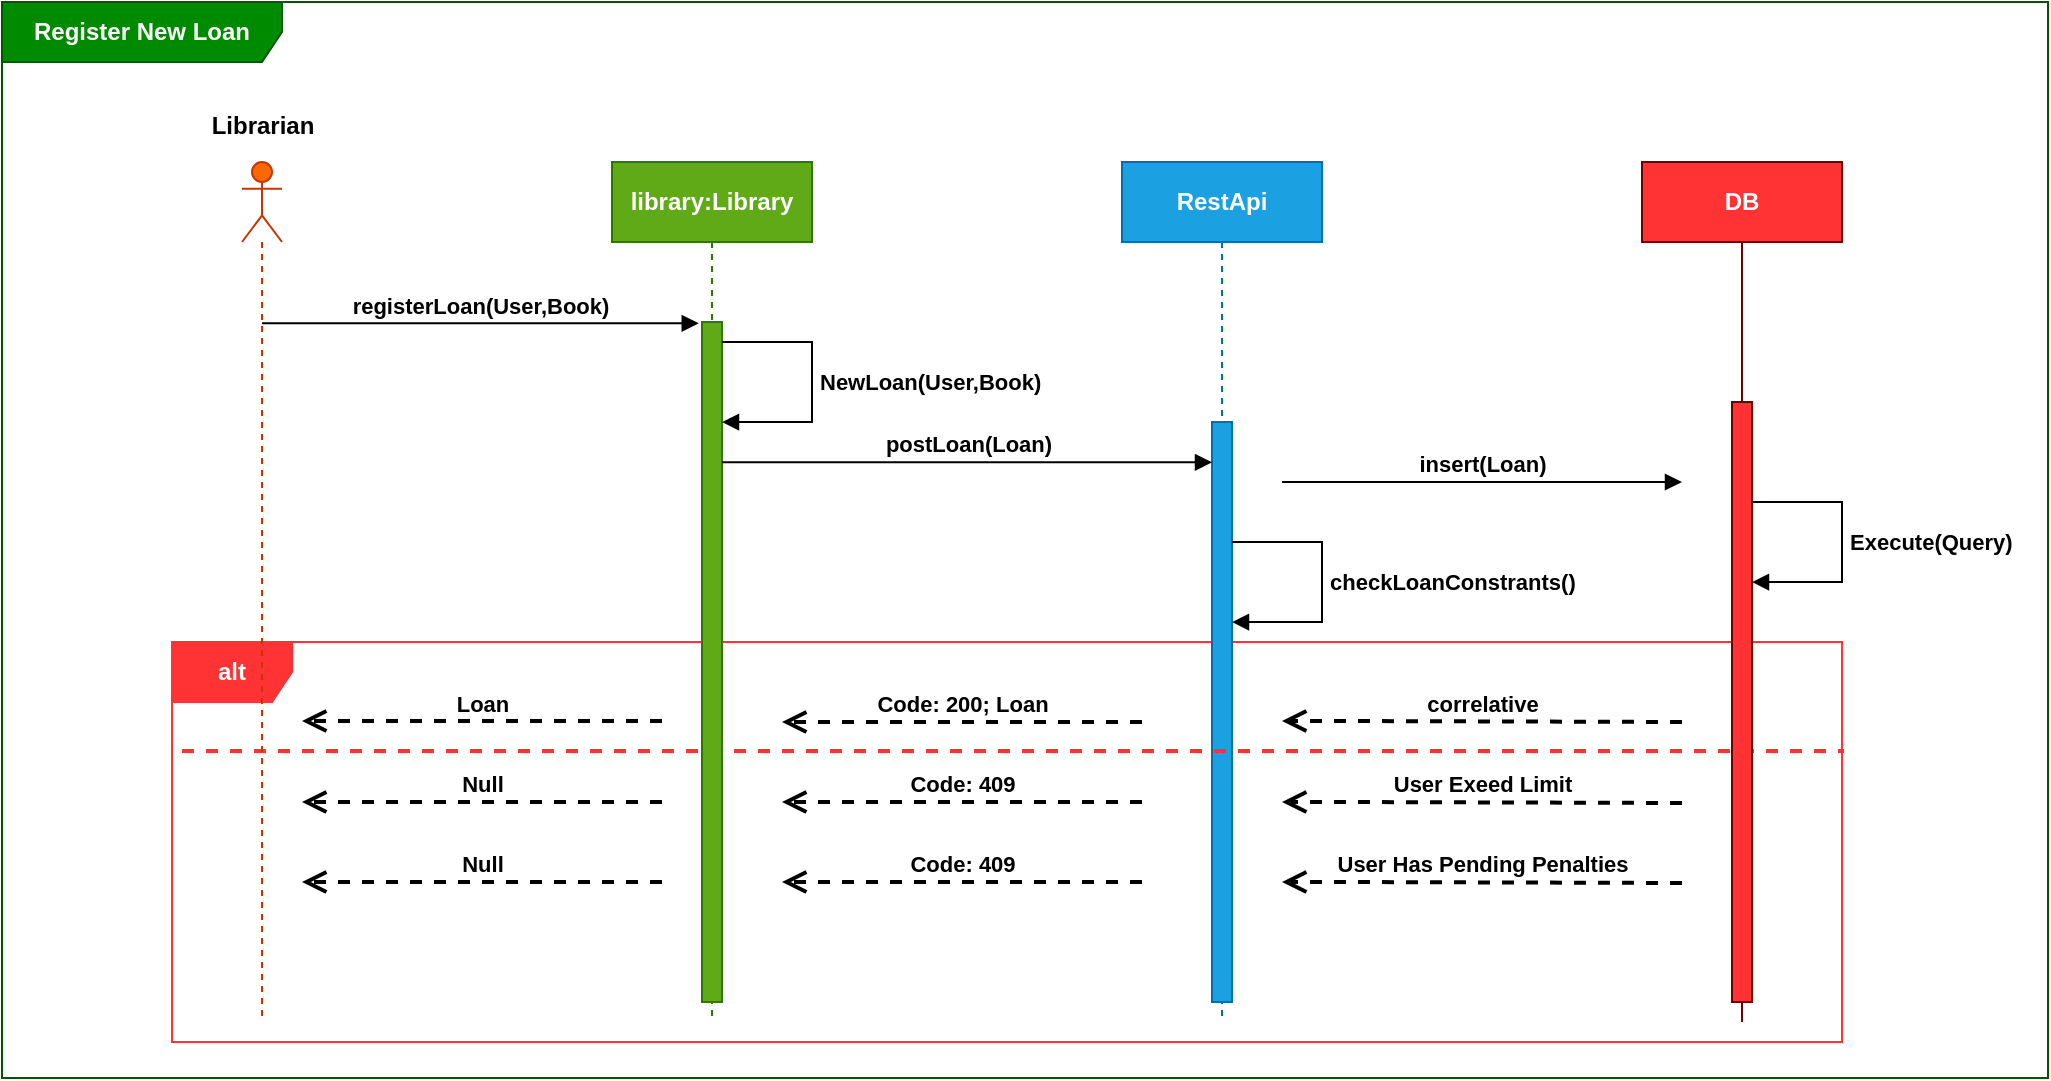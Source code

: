 <mxfile>
    <diagram id="8e1mUy6_R3QayLHpGOx4" name="Page-1">
        <mxGraphModel dx="1547" dy="750" grid="0" gridSize="10" guides="1" tooltips="1" connect="1" arrows="1" fold="1" page="0" pageScale="1" pageWidth="850" pageHeight="1100" background="#FFFFFF" math="0" shadow="0">
            <root>
                <mxCell id="0"/>
                <mxCell id="1" parent="0"/>
                <mxCell id="26" value="&lt;b&gt;&lt;font color=&quot;#ffffff&quot;&gt;Register New Loan&lt;/font&gt;&lt;/b&gt;" style="shape=umlFrame;whiteSpace=wrap;html=1;width=140;height=30;fillColor=#008a00;strokeColor=#005700;fontColor=#ffffff;" parent="1" vertex="1">
                    <mxGeometry x="-40" y="80" width="1023" height="538" as="geometry"/>
                </mxCell>
                <mxCell id="30" value="&lt;b&gt;alt&lt;/b&gt;" style="shape=umlFrame;whiteSpace=wrap;html=1;fontColor=#ffffff;fillColor=#FF3333;strokeColor=#FF3333;" parent="1" vertex="1">
                    <mxGeometry x="45" y="400" width="835" height="200" as="geometry"/>
                </mxCell>
                <mxCell id="2" value="&lt;b&gt;RestApi&lt;/b&gt;" style="shape=umlLifeline;perimeter=lifelinePerimeter;whiteSpace=wrap;html=1;container=1;collapsible=0;recursiveResize=0;outlineConnect=0;fillColor=#1ba1e2;fontColor=#ffffff;strokeColor=#006EAF;" parent="1" vertex="1">
                    <mxGeometry x="520" y="160" width="100" height="430" as="geometry"/>
                </mxCell>
                <mxCell id="18" value="" style="html=1;points=[];perimeter=orthogonalPerimeter;fillColor=#1ba1e2;fontColor=#ffffff;strokeColor=#006EAF;" parent="2" vertex="1">
                    <mxGeometry x="45" y="130" width="10" height="290" as="geometry"/>
                </mxCell>
                <mxCell id="46" value="&lt;span style=&quot;background-color: rgb(255 , 255 , 255)&quot;&gt;&lt;font color=&quot;#000000&quot;&gt;&lt;b&gt;checkLoanConstrants()&lt;br&gt;&lt;/b&gt;&lt;/font&gt;&lt;/span&gt;" style="edgeStyle=orthogonalEdgeStyle;html=1;align=left;spacingLeft=2;endArrow=block;rounded=0;strokeColor=#000000;" edge="1" parent="2">
                    <mxGeometry relative="1" as="geometry">
                        <mxPoint x="55" y="190.02" as="sourcePoint"/>
                        <Array as="points">
                            <mxPoint x="100" y="190.02"/>
                            <mxPoint x="100" y="230.02"/>
                        </Array>
                        <mxPoint x="55" y="230.02" as="targetPoint"/>
                    </mxGeometry>
                </mxCell>
                <mxCell id="31" value="" style="endArrow=none;dashed=1;html=1;strokeWidth=2;labelBackgroundColor=#FFFFFF;fontColor=#FFFFFF;fillColor=#e51400;strokeColor=#FF3333;" parent="2" edge="1">
                    <mxGeometry width="50" height="50" relative="1" as="geometry">
                        <mxPoint x="-470" y="294.5" as="sourcePoint"/>
                        <mxPoint x="361" y="294.5" as="targetPoint"/>
                    </mxGeometry>
                </mxCell>
                <mxCell id="3" value="&lt;b&gt;DB&lt;/b&gt;" style="shape=umlLifeline;perimeter=lifelinePerimeter;whiteSpace=wrap;html=1;container=1;collapsible=0;recursiveResize=0;outlineConnect=0;lifelineDashed=0;fillColor=#FF3333;fontColor=#ffffff;strokeColor=#6F0000;" parent="1" vertex="1">
                    <mxGeometry x="780" y="160" width="100" height="430" as="geometry"/>
                </mxCell>
                <mxCell id="21" value="" style="html=1;points=[];perimeter=orthogonalPerimeter;fillColor=#FF3333;fontColor=#ffffff;strokeColor=#6F0000;" parent="3" vertex="1">
                    <mxGeometry x="45" y="120" width="10" height="300" as="geometry"/>
                </mxCell>
                <mxCell id="38" value="&lt;span style=&quot;background-color: rgb(255 , 255 , 255)&quot;&gt;&lt;font color=&quot;#000000&quot;&gt;&lt;b&gt;Execute(Query)&lt;br&gt;&lt;/b&gt;&lt;/font&gt;&lt;/span&gt;" style="edgeStyle=orthogonalEdgeStyle;html=1;align=left;spacingLeft=2;endArrow=block;rounded=0;strokeColor=#000000;" parent="3" edge="1">
                    <mxGeometry relative="1" as="geometry">
                        <mxPoint x="55" y="170.02" as="sourcePoint"/>
                        <Array as="points">
                            <mxPoint x="100" y="170.02"/>
                            <mxPoint x="100" y="210.02"/>
                        </Array>
                        <mxPoint x="55" y="210.02" as="targetPoint"/>
                    </mxGeometry>
                </mxCell>
                <mxCell id="5" value="&lt;b&gt;library:Library&lt;/b&gt;" style="shape=umlLifeline;perimeter=lifelinePerimeter;whiteSpace=wrap;html=1;container=1;collapsible=0;recursiveResize=0;outlineConnect=0;fillColor=#60a917;fontColor=#ffffff;strokeColor=#2D7600;" parent="1" vertex="1">
                    <mxGeometry x="265" y="160" width="100" height="430" as="geometry"/>
                </mxCell>
                <mxCell id="14" style="edgeStyle=none;html=1;" parent="5" source="6" target="5" edge="1">
                    <mxGeometry relative="1" as="geometry"/>
                </mxCell>
                <mxCell id="6" value="" style="html=1;points=[];perimeter=orthogonalPerimeter;fillColor=#60a917;fontColor=#ffffff;strokeColor=#2D7600;" parent="5" vertex="1">
                    <mxGeometry x="45" y="80" width="10" height="340" as="geometry"/>
                </mxCell>
                <mxCell id="25" value="&lt;span style=&quot;background-color: rgb(255 , 255 , 255)&quot;&gt;&lt;font color=&quot;#000000&quot;&gt;&lt;b&gt;NewLoan(User,Book)&lt;br&gt;&lt;/b&gt;&lt;/font&gt;&lt;/span&gt;" style="edgeStyle=orthogonalEdgeStyle;html=1;align=left;spacingLeft=2;endArrow=block;rounded=0;strokeColor=#000000;" parent="5" edge="1">
                    <mxGeometry relative="1" as="geometry">
                        <mxPoint x="55" y="90.02" as="sourcePoint"/>
                        <Array as="points">
                            <mxPoint x="100" y="90.02"/>
                            <mxPoint x="100" y="130.02"/>
                        </Array>
                        <mxPoint x="55" y="130.02" as="targetPoint"/>
                    </mxGeometry>
                </mxCell>
                <mxCell id="9" value="" style="shape=umlLifeline;participant=umlActor;perimeter=lifelinePerimeter;whiteSpace=wrap;html=1;container=1;collapsible=0;recursiveResize=0;verticalAlign=top;spacingTop=36;outlineConnect=0;fillColor=#fa6800;fontColor=#000000;strokeColor=#C73500;" parent="1" vertex="1">
                    <mxGeometry x="80" y="160" width="20" height="430" as="geometry"/>
                </mxCell>
                <mxCell id="13" value="&lt;font color=&quot;#000000&quot;&gt;&lt;b&gt;&lt;span style=&quot;background-color: rgb(255 , 255 , 255)&quot;&gt;registerLoan(User,Book)&lt;/span&gt;&lt;/b&gt;&lt;/font&gt;" style="html=1;verticalAlign=bottom;endArrow=block;entryX=-0.162;entryY=0.002;entryDx=0;entryDy=0;entryPerimeter=0;strokeColor=#000000;align=center;" parent="1" source="9" target="6" edge="1">
                    <mxGeometry width="80" relative="1" as="geometry">
                        <mxPoint x="90" y="240" as="sourcePoint"/>
                        <mxPoint x="290" y="240" as="targetPoint"/>
                    </mxGeometry>
                </mxCell>
                <mxCell id="36" value="Librarian" style="text;html=1;align=center;verticalAlign=middle;resizable=0;points=[];autosize=1;strokeColor=none;fillColor=none;fontColor=#000000;fontStyle=1" parent="1" vertex="1">
                    <mxGeometry x="59.5" y="133" width="61" height="18" as="geometry"/>
                </mxCell>
                <mxCell id="19" value="&lt;span style=&quot;background-color: rgb(255 , 255 , 255)&quot;&gt;&lt;font color=&quot;#000000&quot;&gt;&lt;b&gt;postLoan(Loan)&lt;/b&gt;&lt;/font&gt;&lt;/span&gt;" style="html=1;verticalAlign=bottom;endArrow=block;strokeColor=#000000;exitX=0.65;exitY=0.416;exitDx=0;exitDy=0;exitPerimeter=0;" parent="1" target="18" edge="1">
                    <mxGeometry relative="1" as="geometry">
                        <mxPoint x="320" y="310.176" as="sourcePoint"/>
                        <mxPoint x="570" y="310" as="targetPoint"/>
                    </mxGeometry>
                </mxCell>
                <mxCell id="37" value="&lt;span style=&quot;background-color: rgb(255 , 255 , 255)&quot;&gt;&lt;font color=&quot;#000000&quot;&gt;&lt;b&gt;insert(Loan)&lt;/b&gt;&lt;/font&gt;&lt;/span&gt;" style="html=1;verticalAlign=bottom;endArrow=block;strokeColor=#000000;" parent="1" edge="1">
                    <mxGeometry x="-0.004" relative="1" as="geometry">
                        <mxPoint x="600" y="320" as="sourcePoint"/>
                        <mxPoint x="800" y="320" as="targetPoint"/>
                        <mxPoint as="offset"/>
                    </mxGeometry>
                </mxCell>
                <mxCell id="44" value="&lt;span style=&quot;background-color: rgb(255 , 255 , 255)&quot;&gt;&lt;font color=&quot;#000000&quot;&gt;&lt;b&gt;correlative&lt;/b&gt;&lt;/font&gt;&lt;/span&gt;" style="html=1;verticalAlign=bottom;endArrow=open;dashed=1;endSize=8;strokeColor=#000000;strokeWidth=2;" edge="1" parent="1">
                    <mxGeometry relative="1" as="geometry">
                        <mxPoint x="800" y="440" as="sourcePoint"/>
                        <mxPoint x="600" y="439.5" as="targetPoint"/>
                        <Array as="points">
                            <mxPoint x="635" y="439.5"/>
                        </Array>
                    </mxGeometry>
                </mxCell>
                <mxCell id="45" value="&lt;span style=&quot;background-color: rgb(255 , 255 , 255)&quot;&gt;&lt;font color=&quot;#000000&quot;&gt;&lt;b&gt;User Exeed Limit&lt;/b&gt;&lt;/font&gt;&lt;/span&gt;" style="html=1;verticalAlign=bottom;endArrow=open;dashed=1;endSize=8;strokeColor=#000000;strokeWidth=2;" edge="1" parent="1">
                    <mxGeometry relative="1" as="geometry">
                        <mxPoint x="800" y="480.5" as="sourcePoint"/>
                        <mxPoint x="600" y="480" as="targetPoint"/>
                        <Array as="points">
                            <mxPoint x="635" y="480"/>
                        </Array>
                    </mxGeometry>
                </mxCell>
                <mxCell id="47" value="&lt;span style=&quot;background-color: rgb(255 , 255 , 255)&quot;&gt;&lt;font color=&quot;#000000&quot;&gt;&lt;b&gt;User Has Pending Penalties&lt;/b&gt;&lt;/font&gt;&lt;/span&gt;" style="html=1;verticalAlign=bottom;endArrow=open;dashed=1;endSize=8;strokeColor=#000000;strokeWidth=2;" edge="1" parent="1">
                    <mxGeometry relative="1" as="geometry">
                        <mxPoint x="800" y="520.5" as="sourcePoint"/>
                        <mxPoint x="600" y="520" as="targetPoint"/>
                        <Array as="points">
                            <mxPoint x="635" y="520"/>
                        </Array>
                    </mxGeometry>
                </mxCell>
                <mxCell id="48" value="&lt;font color=&quot;#000000&quot;&gt;&lt;b style=&quot;background-color: rgb(255 , 255 , 255)&quot;&gt;Code: 409&lt;/b&gt;&lt;/font&gt;" style="html=1;verticalAlign=bottom;endArrow=open;dashed=1;endSize=8;strokeColor=#000000;strokeWidth=2;" edge="1" parent="1">
                    <mxGeometry relative="1" as="geometry">
                        <mxPoint x="350" y="480" as="targetPoint"/>
                        <mxPoint x="530" y="480" as="sourcePoint"/>
                        <Array as="points">
                            <mxPoint x="375" y="480"/>
                        </Array>
                    </mxGeometry>
                </mxCell>
                <mxCell id="49" value="&lt;font color=&quot;#000000&quot;&gt;&lt;b style=&quot;background-color: rgb(255 , 255 , 255)&quot;&gt;Code: 409&lt;/b&gt;&lt;/font&gt;" style="html=1;verticalAlign=bottom;endArrow=open;dashed=1;endSize=8;strokeColor=#000000;strokeWidth=2;" edge="1" parent="1">
                    <mxGeometry relative="1" as="geometry">
                        <mxPoint x="350" y="520" as="targetPoint"/>
                        <mxPoint x="530" y="520" as="sourcePoint"/>
                        <Array as="points">
                            <mxPoint x="375" y="520"/>
                        </Array>
                    </mxGeometry>
                </mxCell>
                <mxCell id="50" value="&lt;span style=&quot;background-color: rgb(255 , 255 , 255)&quot;&gt;&lt;font color=&quot;#000000&quot;&gt;&lt;b&gt;Code: 200; Loan&lt;/b&gt;&lt;/font&gt;&lt;/span&gt;" style="html=1;verticalAlign=bottom;endArrow=open;dashed=1;endSize=8;strokeColor=#000000;strokeWidth=2;" edge="1" parent="1">
                    <mxGeometry relative="1" as="geometry">
                        <mxPoint x="350" y="440" as="targetPoint"/>
                        <mxPoint x="530" y="440" as="sourcePoint"/>
                    </mxGeometry>
                </mxCell>
                <mxCell id="51" value="&lt;span style=&quot;background-color: rgb(255 , 255 , 255)&quot;&gt;&lt;font color=&quot;#000000&quot;&gt;&lt;b&gt;Loan&lt;/b&gt;&lt;/font&gt;&lt;/span&gt;" style="html=1;verticalAlign=bottom;endArrow=open;dashed=1;endSize=8;strokeColor=#000000;strokeWidth=2;" edge="1" parent="1">
                    <mxGeometry relative="1" as="geometry">
                        <mxPoint x="110" y="439.5" as="targetPoint"/>
                        <mxPoint x="290" y="439.5" as="sourcePoint"/>
                    </mxGeometry>
                </mxCell>
                <mxCell id="52" value="&lt;span style=&quot;background-color: rgb(255 , 255 , 255)&quot;&gt;&lt;font color=&quot;#000000&quot;&gt;&lt;b&gt;Null&lt;/b&gt;&lt;/font&gt;&lt;/span&gt;" style="html=1;verticalAlign=bottom;endArrow=open;dashed=1;endSize=8;strokeColor=#000000;strokeWidth=2;" edge="1" parent="1">
                    <mxGeometry relative="1" as="geometry">
                        <mxPoint x="110" y="480" as="targetPoint"/>
                        <mxPoint x="290" y="480" as="sourcePoint"/>
                    </mxGeometry>
                </mxCell>
                <mxCell id="53" value="&lt;span style=&quot;background-color: rgb(255 , 255 , 255)&quot;&gt;&lt;font color=&quot;#000000&quot;&gt;&lt;b&gt;Null&lt;/b&gt;&lt;/font&gt;&lt;/span&gt;" style="html=1;verticalAlign=bottom;endArrow=open;dashed=1;endSize=8;strokeColor=#000000;strokeWidth=2;" edge="1" parent="1">
                    <mxGeometry relative="1" as="geometry">
                        <mxPoint x="110" y="520" as="targetPoint"/>
                        <mxPoint x="290" y="520" as="sourcePoint"/>
                    </mxGeometry>
                </mxCell>
            </root>
        </mxGraphModel>
    </diagram>
</mxfile>